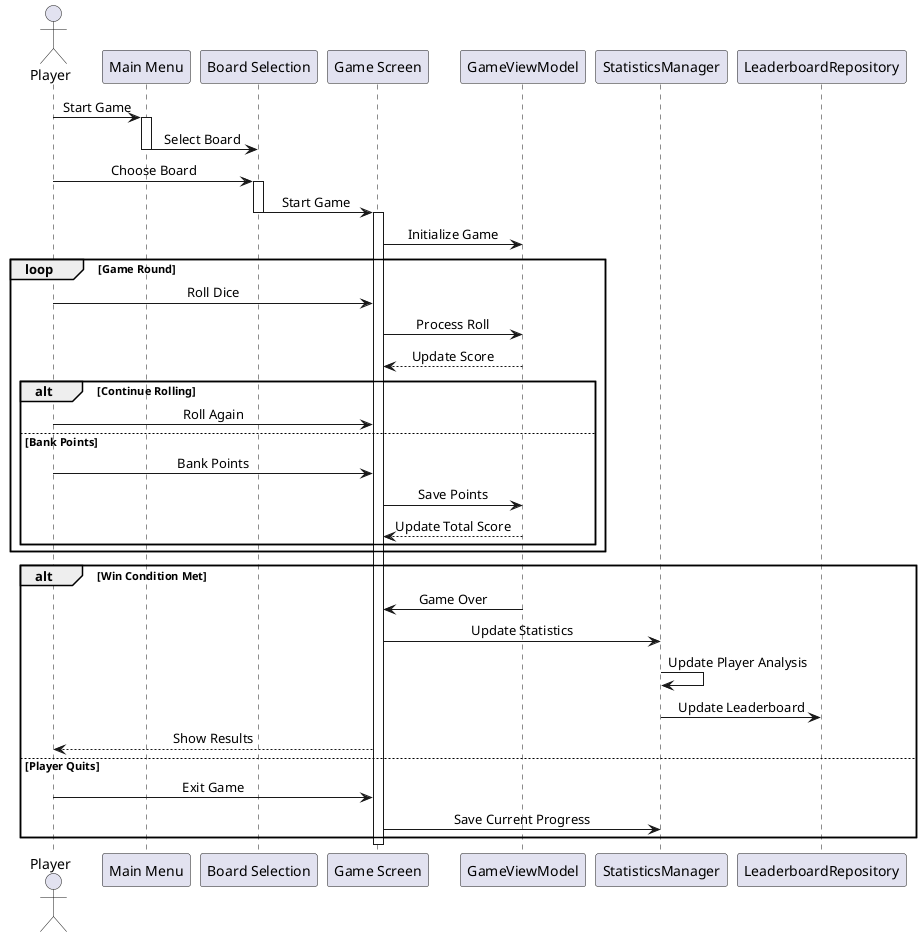 @startuml game_flow
'sequence/game_flow.puml

skinparam sequenceMessageAlign center

actor Player
participant "Main Menu" as Menu
participant "Board Selection" as Board
participant "Game Screen" as Game
participant "GameViewModel" as GameVM
participant "StatisticsManager" as Stats
participant "LeaderboardRepository" as Leaderboard

Player -> Menu: Start Game
activate Menu
Menu -> Board: Select Board
deactivate Menu

Player -> Board: Choose Board
activate Board
Board -> Game: Start Game
deactivate Board

activate Game
Game -> GameVM: Initialize Game

loop Game Round
    Player -> Game: Roll Dice
    Game -> GameVM: Process Roll
    GameVM --> Game: Update Score

    alt Continue Rolling
        Player -> Game: Roll Again
    else Bank Points
        Player -> Game: Bank Points
        Game -> GameVM: Save Points
        GameVM --> Game: Update Total Score
    end
end

alt Win Condition Met
    GameVM -> Game: Game Over
    Game -> Stats: Update Statistics
    Stats -> Stats: Update Player Analysis
    Stats -> Leaderboard: Update Leaderboard
    Game --> Player: Show Results
else Player Quits
    Player -> Game: Exit Game
    Game -> Stats: Save Current Progress
end

deactivate Game

@enduml